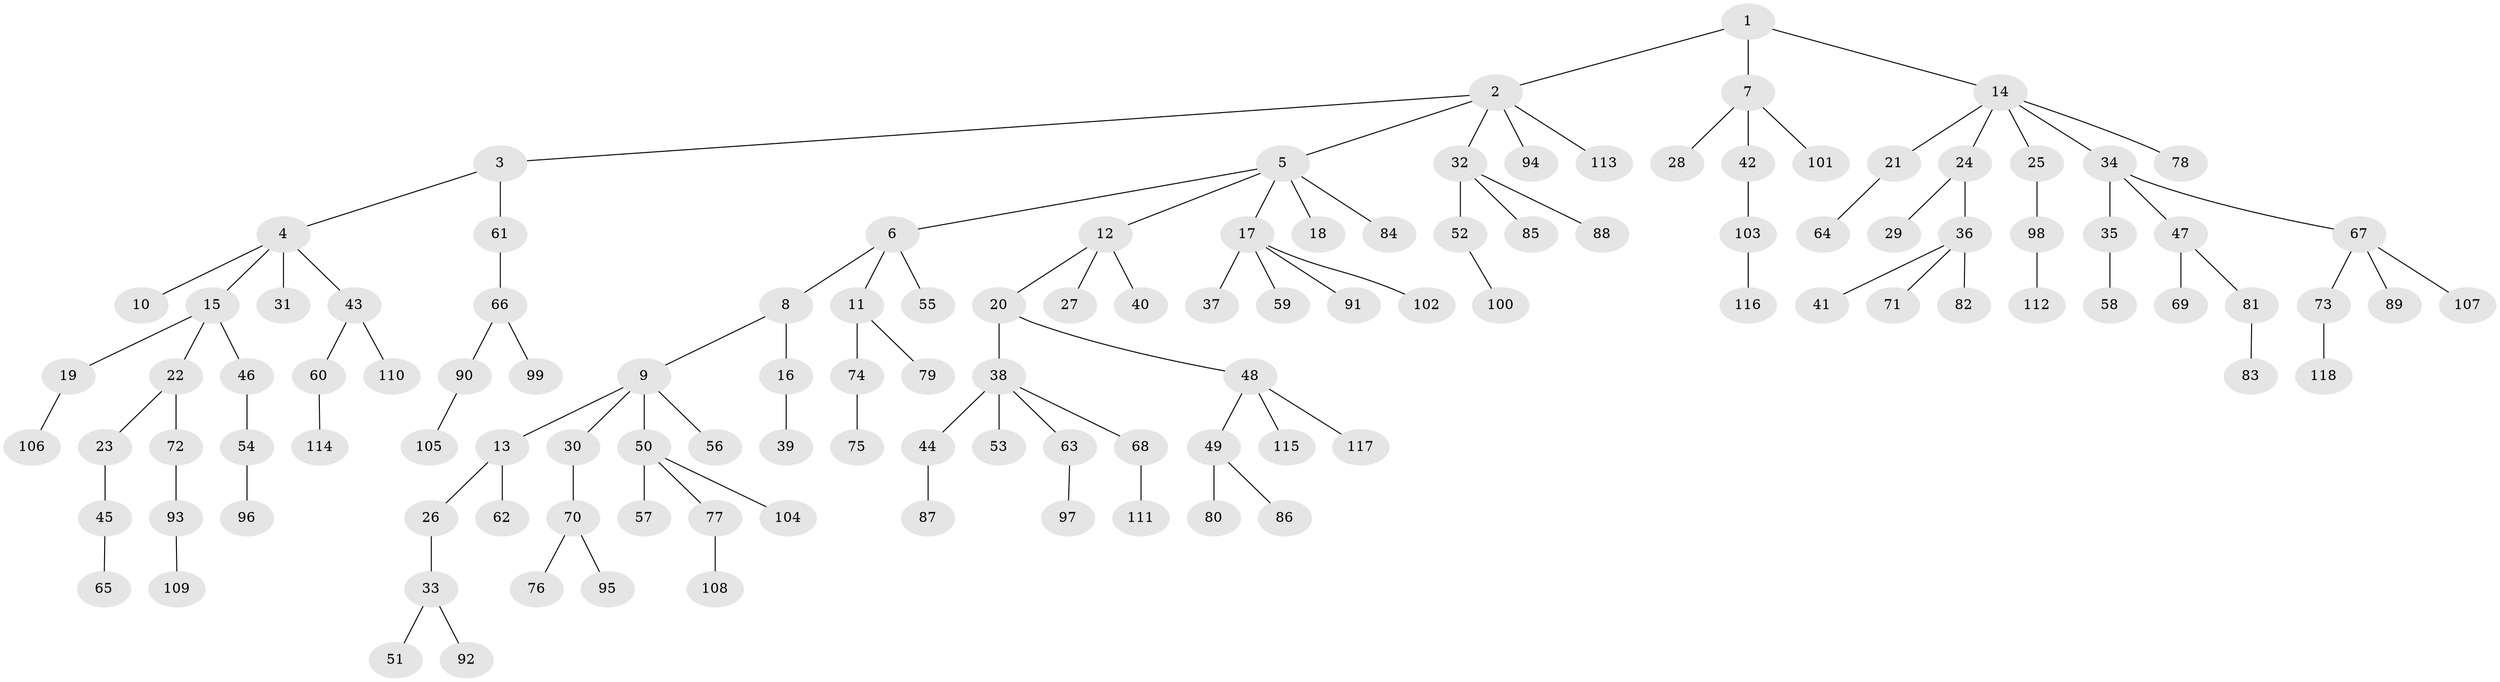 // coarse degree distribution, {7: 0.02857142857142857, 5: 0.08571428571428572, 1: 0.6857142857142857, 2: 0.11428571428571428, 8: 0.02857142857142857, 3: 0.05714285714285714}
// Generated by graph-tools (version 1.1) at 2025/19/03/04/25 18:19:08]
// undirected, 118 vertices, 117 edges
graph export_dot {
graph [start="1"]
  node [color=gray90,style=filled];
  1;
  2;
  3;
  4;
  5;
  6;
  7;
  8;
  9;
  10;
  11;
  12;
  13;
  14;
  15;
  16;
  17;
  18;
  19;
  20;
  21;
  22;
  23;
  24;
  25;
  26;
  27;
  28;
  29;
  30;
  31;
  32;
  33;
  34;
  35;
  36;
  37;
  38;
  39;
  40;
  41;
  42;
  43;
  44;
  45;
  46;
  47;
  48;
  49;
  50;
  51;
  52;
  53;
  54;
  55;
  56;
  57;
  58;
  59;
  60;
  61;
  62;
  63;
  64;
  65;
  66;
  67;
  68;
  69;
  70;
  71;
  72;
  73;
  74;
  75;
  76;
  77;
  78;
  79;
  80;
  81;
  82;
  83;
  84;
  85;
  86;
  87;
  88;
  89;
  90;
  91;
  92;
  93;
  94;
  95;
  96;
  97;
  98;
  99;
  100;
  101;
  102;
  103;
  104;
  105;
  106;
  107;
  108;
  109;
  110;
  111;
  112;
  113;
  114;
  115;
  116;
  117;
  118;
  1 -- 2;
  1 -- 7;
  1 -- 14;
  2 -- 3;
  2 -- 5;
  2 -- 32;
  2 -- 94;
  2 -- 113;
  3 -- 4;
  3 -- 61;
  4 -- 10;
  4 -- 15;
  4 -- 31;
  4 -- 43;
  5 -- 6;
  5 -- 12;
  5 -- 17;
  5 -- 18;
  5 -- 84;
  6 -- 8;
  6 -- 11;
  6 -- 55;
  7 -- 28;
  7 -- 42;
  7 -- 101;
  8 -- 9;
  8 -- 16;
  9 -- 13;
  9 -- 30;
  9 -- 50;
  9 -- 56;
  11 -- 74;
  11 -- 79;
  12 -- 20;
  12 -- 27;
  12 -- 40;
  13 -- 26;
  13 -- 62;
  14 -- 21;
  14 -- 24;
  14 -- 25;
  14 -- 34;
  14 -- 78;
  15 -- 19;
  15 -- 22;
  15 -- 46;
  16 -- 39;
  17 -- 37;
  17 -- 59;
  17 -- 91;
  17 -- 102;
  19 -- 106;
  20 -- 38;
  20 -- 48;
  21 -- 64;
  22 -- 23;
  22 -- 72;
  23 -- 45;
  24 -- 29;
  24 -- 36;
  25 -- 98;
  26 -- 33;
  30 -- 70;
  32 -- 52;
  32 -- 85;
  32 -- 88;
  33 -- 51;
  33 -- 92;
  34 -- 35;
  34 -- 47;
  34 -- 67;
  35 -- 58;
  36 -- 41;
  36 -- 71;
  36 -- 82;
  38 -- 44;
  38 -- 53;
  38 -- 63;
  38 -- 68;
  42 -- 103;
  43 -- 60;
  43 -- 110;
  44 -- 87;
  45 -- 65;
  46 -- 54;
  47 -- 69;
  47 -- 81;
  48 -- 49;
  48 -- 115;
  48 -- 117;
  49 -- 80;
  49 -- 86;
  50 -- 57;
  50 -- 77;
  50 -- 104;
  52 -- 100;
  54 -- 96;
  60 -- 114;
  61 -- 66;
  63 -- 97;
  66 -- 90;
  66 -- 99;
  67 -- 73;
  67 -- 89;
  67 -- 107;
  68 -- 111;
  70 -- 76;
  70 -- 95;
  72 -- 93;
  73 -- 118;
  74 -- 75;
  77 -- 108;
  81 -- 83;
  90 -- 105;
  93 -- 109;
  98 -- 112;
  103 -- 116;
}

